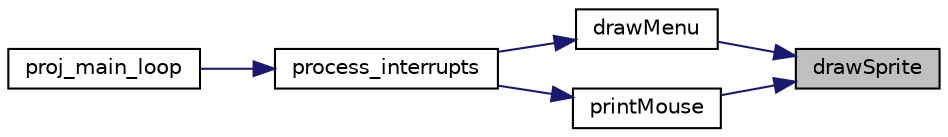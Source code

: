 digraph "drawSprite"
{
 // LATEX_PDF_SIZE
  edge [fontname="Helvetica",fontsize="10",labelfontname="Helvetica",labelfontsize="10"];
  node [fontname="Helvetica",fontsize="10",shape=record];
  rankdir="RL";
  Node1 [label="drawSprite",height=0.2,width=0.4,color="black", fillcolor="grey75", style="filled", fontcolor="black",tooltip="Draws a loaded SPrite onto the screen, The x and y represents the top left corner of the Sprite."];
  Node1 -> Node2 [dir="back",color="midnightblue",fontsize="10",style="solid"];
  Node2 [label="drawMenu",height=0.2,width=0.4,color="black", fillcolor="white", style="filled",URL="$menu_8c.html#a252c3e287edc6236251be9dd8517334c",tooltip="This function loads the differents components of a frame into the secondary buffer."];
  Node2 -> Node3 [dir="back",color="midnightblue",fontsize="10",style="solid"];
  Node3 [label="process_interrupts",height=0.2,width=0.4,color="black", fillcolor="white", style="filled",URL="$main_8c.html#a9c74859d9e32b26fca9274d294eff910",tooltip=" "];
  Node3 -> Node4 [dir="back",color="midnightblue",fontsize="10",style="solid"];
  Node4 [label="proj_main_loop",height=0.2,width=0.4,color="black", fillcolor="white", style="filled",URL="$main_8c.html#a2a16f651eccbd248e1ad3b3b924b143b",tooltip=" "];
  Node1 -> Node5 [dir="back",color="midnightblue",fontsize="10",style="solid"];
  Node5 [label="printMouse",height=0.2,width=0.4,color="black", fillcolor="white", style="filled",URL="$game_8c.html#af764651554437af7a7e62cb5075b25fe",tooltip="This function prints the xpm of the mouse on the screen, it checks to see with mouse xpm it should us..."];
  Node5 -> Node3 [dir="back",color="midnightblue",fontsize="10",style="solid"];
}
